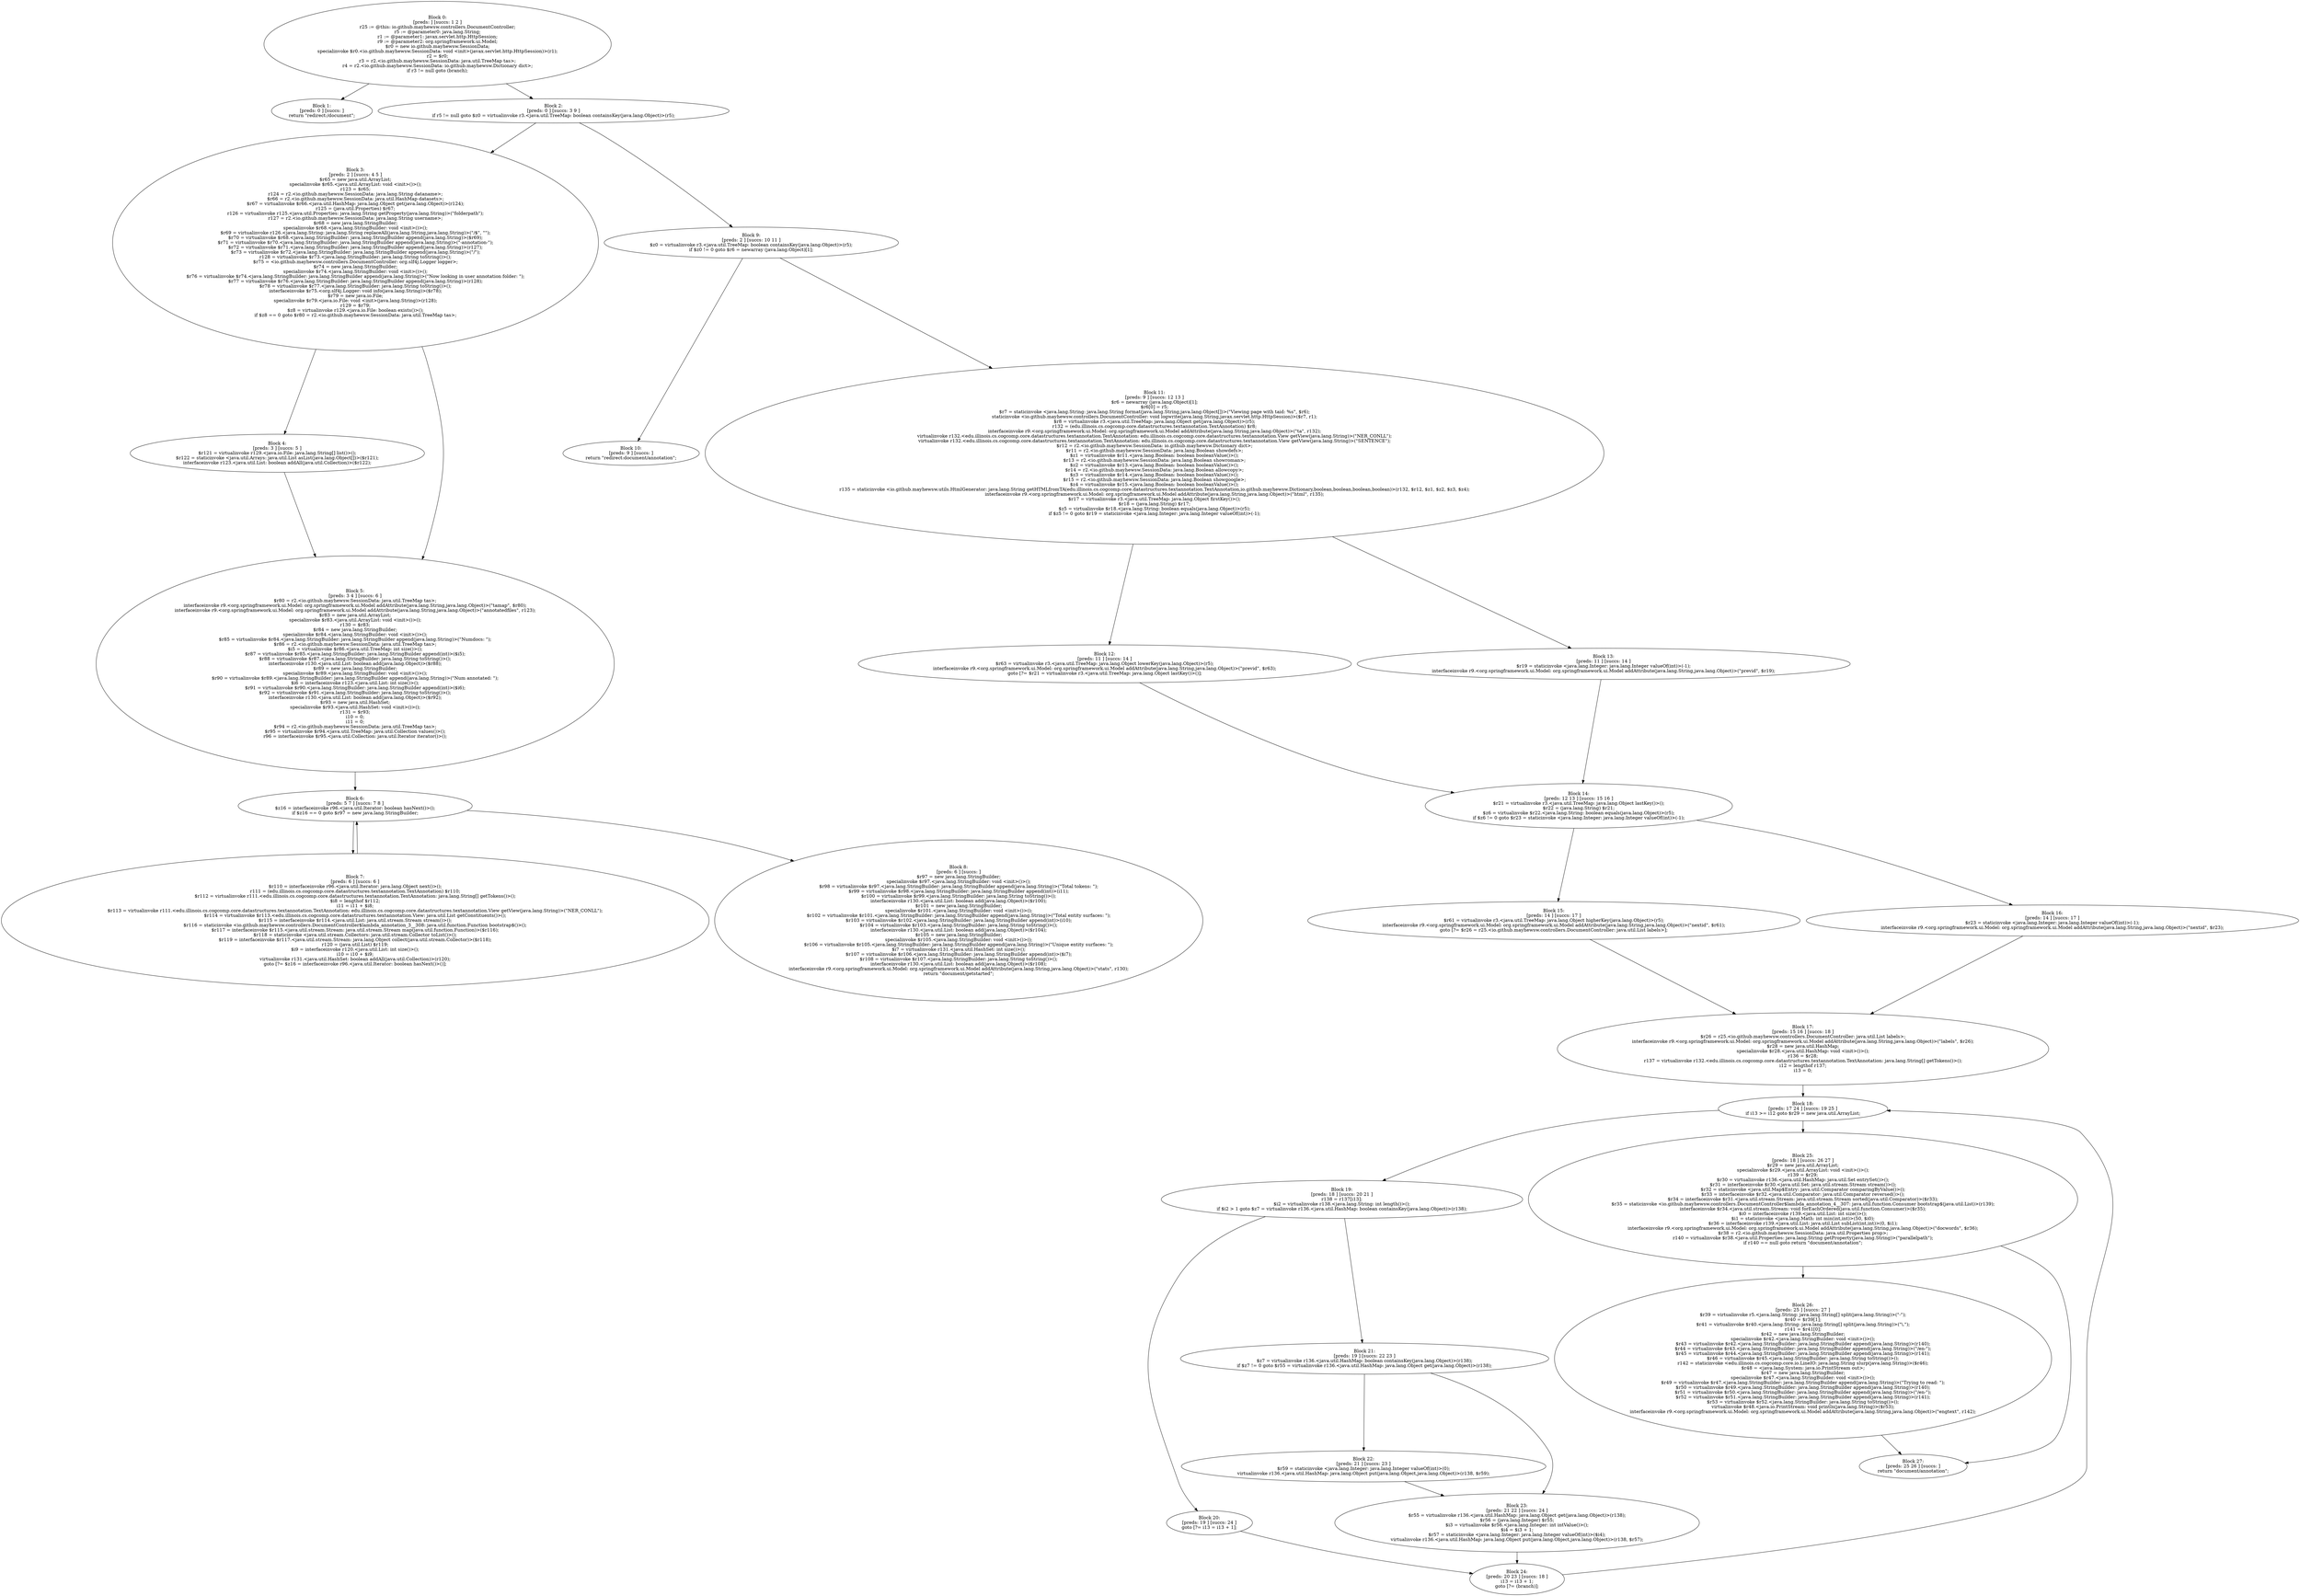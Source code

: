 digraph "unitGraph" {
    "Block 0:
[preds: ] [succs: 1 2 ]
r25 := @this: io.github.mayhewsw.controllers.DocumentController;
r5 := @parameter0: java.lang.String;
r1 := @parameter1: javax.servlet.http.HttpSession;
r9 := @parameter2: org.springframework.ui.Model;
$r0 = new io.github.mayhewsw.SessionData;
specialinvoke $r0.<io.github.mayhewsw.SessionData: void <init>(javax.servlet.http.HttpSession)>(r1);
r2 = $r0;
r3 = r2.<io.github.mayhewsw.SessionData: java.util.TreeMap tas>;
r4 = r2.<io.github.mayhewsw.SessionData: io.github.mayhewsw.Dictionary dict>;
if r3 != null goto (branch);
"
    "Block 1:
[preds: 0 ] [succs: ]
return \"redirect:/document\";
"
    "Block 2:
[preds: 0 ] [succs: 3 9 ]
if r5 != null goto $z0 = virtualinvoke r3.<java.util.TreeMap: boolean containsKey(java.lang.Object)>(r5);
"
    "Block 3:
[preds: 2 ] [succs: 4 5 ]
$r65 = new java.util.ArrayList;
specialinvoke $r65.<java.util.ArrayList: void <init>()>();
r123 = $r65;
r124 = r2.<io.github.mayhewsw.SessionData: java.lang.String dataname>;
$r66 = r2.<io.github.mayhewsw.SessionData: java.util.HashMap datasets>;
$r67 = virtualinvoke $r66.<java.util.HashMap: java.lang.Object get(java.lang.Object)>(r124);
r125 = (java.util.Properties) $r67;
r126 = virtualinvoke r125.<java.util.Properties: java.lang.String getProperty(java.lang.String)>(\"folderpath\");
r127 = r2.<io.github.mayhewsw.SessionData: java.lang.String username>;
$r68 = new java.lang.StringBuilder;
specialinvoke $r68.<java.lang.StringBuilder: void <init>()>();
$r69 = virtualinvoke r126.<java.lang.String: java.lang.String replaceAll(java.lang.String,java.lang.String)>(\"/$\", \"\");
$r70 = virtualinvoke $r68.<java.lang.StringBuilder: java.lang.StringBuilder append(java.lang.String)>($r69);
$r71 = virtualinvoke $r70.<java.lang.StringBuilder: java.lang.StringBuilder append(java.lang.String)>(\"-annotation-\");
$r72 = virtualinvoke $r71.<java.lang.StringBuilder: java.lang.StringBuilder append(java.lang.String)>(r127);
$r73 = virtualinvoke $r72.<java.lang.StringBuilder: java.lang.StringBuilder append(java.lang.String)>(\"/\");
r128 = virtualinvoke $r73.<java.lang.StringBuilder: java.lang.String toString()>();
$r75 = <io.github.mayhewsw.controllers.DocumentController: org.slf4j.Logger logger>;
$r74 = new java.lang.StringBuilder;
specialinvoke $r74.<java.lang.StringBuilder: void <init>()>();
$r76 = virtualinvoke $r74.<java.lang.StringBuilder: java.lang.StringBuilder append(java.lang.String)>(\"Now looking in user annotation folder: \");
$r77 = virtualinvoke $r76.<java.lang.StringBuilder: java.lang.StringBuilder append(java.lang.String)>(r128);
$r78 = virtualinvoke $r77.<java.lang.StringBuilder: java.lang.String toString()>();
interfaceinvoke $r75.<org.slf4j.Logger: void info(java.lang.String)>($r78);
$r79 = new java.io.File;
specialinvoke $r79.<java.io.File: void <init>(java.lang.String)>(r128);
r129 = $r79;
$z8 = virtualinvoke r129.<java.io.File: boolean exists()>();
if $z8 == 0 goto $r80 = r2.<io.github.mayhewsw.SessionData: java.util.TreeMap tas>;
"
    "Block 4:
[preds: 3 ] [succs: 5 ]
$r121 = virtualinvoke r129.<java.io.File: java.lang.String[] list()>();
$r122 = staticinvoke <java.util.Arrays: java.util.List asList(java.lang.Object[])>($r121);
interfaceinvoke r123.<java.util.List: boolean addAll(java.util.Collection)>($r122);
"
    "Block 5:
[preds: 3 4 ] [succs: 6 ]
$r80 = r2.<io.github.mayhewsw.SessionData: java.util.TreeMap tas>;
interfaceinvoke r9.<org.springframework.ui.Model: org.springframework.ui.Model addAttribute(java.lang.String,java.lang.Object)>(\"tamap\", $r80);
interfaceinvoke r9.<org.springframework.ui.Model: org.springframework.ui.Model addAttribute(java.lang.String,java.lang.Object)>(\"annotatedfiles\", r123);
$r83 = new java.util.ArrayList;
specialinvoke $r83.<java.util.ArrayList: void <init>()>();
r130 = $r83;
$r84 = new java.lang.StringBuilder;
specialinvoke $r84.<java.lang.StringBuilder: void <init>()>();
$r85 = virtualinvoke $r84.<java.lang.StringBuilder: java.lang.StringBuilder append(java.lang.String)>(\"Numdocs: \");
$r86 = r2.<io.github.mayhewsw.SessionData: java.util.TreeMap tas>;
$i5 = virtualinvoke $r86.<java.util.TreeMap: int size()>();
$r87 = virtualinvoke $r85.<java.lang.StringBuilder: java.lang.StringBuilder append(int)>($i5);
$r88 = virtualinvoke $r87.<java.lang.StringBuilder: java.lang.String toString()>();
interfaceinvoke r130.<java.util.List: boolean add(java.lang.Object)>($r88);
$r89 = new java.lang.StringBuilder;
specialinvoke $r89.<java.lang.StringBuilder: void <init>()>();
$r90 = virtualinvoke $r89.<java.lang.StringBuilder: java.lang.StringBuilder append(java.lang.String)>(\"Num annotated: \");
$i6 = interfaceinvoke r123.<java.util.List: int size()>();
$r91 = virtualinvoke $r90.<java.lang.StringBuilder: java.lang.StringBuilder append(int)>($i6);
$r92 = virtualinvoke $r91.<java.lang.StringBuilder: java.lang.String toString()>();
interfaceinvoke r130.<java.util.List: boolean add(java.lang.Object)>($r92);
$r93 = new java.util.HashSet;
specialinvoke $r93.<java.util.HashSet: void <init>()>();
r131 = $r93;
i10 = 0;
i11 = 0;
$r94 = r2.<io.github.mayhewsw.SessionData: java.util.TreeMap tas>;
$r95 = virtualinvoke $r94.<java.util.TreeMap: java.util.Collection values()>();
r96 = interfaceinvoke $r95.<java.util.Collection: java.util.Iterator iterator()>();
"
    "Block 6:
[preds: 5 7 ] [succs: 7 8 ]
$z16 = interfaceinvoke r96.<java.util.Iterator: boolean hasNext()>();
if $z16 == 0 goto $r97 = new java.lang.StringBuilder;
"
    "Block 7:
[preds: 6 ] [succs: 6 ]
$r110 = interfaceinvoke r96.<java.util.Iterator: java.lang.Object next()>();
r111 = (edu.illinois.cs.cogcomp.core.datastructures.textannotation.TextAnnotation) $r110;
$r112 = virtualinvoke r111.<edu.illinois.cs.cogcomp.core.datastructures.textannotation.TextAnnotation: java.lang.String[] getTokens()>();
$i8 = lengthof $r112;
i11 = i11 + $i8;
$r113 = virtualinvoke r111.<edu.illinois.cs.cogcomp.core.datastructures.textannotation.TextAnnotation: edu.illinois.cs.cogcomp.core.datastructures.textannotation.View getView(java.lang.String)>(\"NER_CONLL\");
$r114 = virtualinvoke $r113.<edu.illinois.cs.cogcomp.core.datastructures.textannotation.View: java.util.List getConstituents()>();
$r115 = interfaceinvoke $r114.<java.util.List: java.util.stream.Stream stream()>();
$r116 = staticinvoke <io.github.mayhewsw.controllers.DocumentController$lambda_annotation_3__308: java.util.function.Function bootstrap$()>();
$r117 = interfaceinvoke $r115.<java.util.stream.Stream: java.util.stream.Stream map(java.util.function.Function)>($r116);
$r118 = staticinvoke <java.util.stream.Collectors: java.util.stream.Collector toList()>();
$r119 = interfaceinvoke $r117.<java.util.stream.Stream: java.lang.Object collect(java.util.stream.Collector)>($r118);
r120 = (java.util.List) $r119;
$i9 = interfaceinvoke r120.<java.util.List: int size()>();
i10 = i10 + $i9;
virtualinvoke r131.<java.util.HashSet: boolean addAll(java.util.Collection)>(r120);
goto [?= $z16 = interfaceinvoke r96.<java.util.Iterator: boolean hasNext()>()];
"
    "Block 8:
[preds: 6 ] [succs: ]
$r97 = new java.lang.StringBuilder;
specialinvoke $r97.<java.lang.StringBuilder: void <init>()>();
$r98 = virtualinvoke $r97.<java.lang.StringBuilder: java.lang.StringBuilder append(java.lang.String)>(\"Total tokens: \");
$r99 = virtualinvoke $r98.<java.lang.StringBuilder: java.lang.StringBuilder append(int)>(i11);
$r100 = virtualinvoke $r99.<java.lang.StringBuilder: java.lang.String toString()>();
interfaceinvoke r130.<java.util.List: boolean add(java.lang.Object)>($r100);
$r101 = new java.lang.StringBuilder;
specialinvoke $r101.<java.lang.StringBuilder: void <init>()>();
$r102 = virtualinvoke $r101.<java.lang.StringBuilder: java.lang.StringBuilder append(java.lang.String)>(\"Total entity surfaces: \");
$r103 = virtualinvoke $r102.<java.lang.StringBuilder: java.lang.StringBuilder append(int)>(i10);
$r104 = virtualinvoke $r103.<java.lang.StringBuilder: java.lang.String toString()>();
interfaceinvoke r130.<java.util.List: boolean add(java.lang.Object)>($r104);
$r105 = new java.lang.StringBuilder;
specialinvoke $r105.<java.lang.StringBuilder: void <init>()>();
$r106 = virtualinvoke $r105.<java.lang.StringBuilder: java.lang.StringBuilder append(java.lang.String)>(\"Unique entity surfaces: \");
$i7 = virtualinvoke r131.<java.util.HashSet: int size()>();
$r107 = virtualinvoke $r106.<java.lang.StringBuilder: java.lang.StringBuilder append(int)>($i7);
$r108 = virtualinvoke $r107.<java.lang.StringBuilder: java.lang.String toString()>();
interfaceinvoke r130.<java.util.List: boolean add(java.lang.Object)>($r108);
interfaceinvoke r9.<org.springframework.ui.Model: org.springframework.ui.Model addAttribute(java.lang.String,java.lang.Object)>(\"stats\", r130);
return \"document/getstarted\";
"
    "Block 9:
[preds: 2 ] [succs: 10 11 ]
$z0 = virtualinvoke r3.<java.util.TreeMap: boolean containsKey(java.lang.Object)>(r5);
if $z0 != 0 goto $r6 = newarray (java.lang.Object)[1];
"
    "Block 10:
[preds: 9 ] [succs: ]
return \"redirect:document/annotation\";
"
    "Block 11:
[preds: 9 ] [succs: 12 13 ]
$r6 = newarray (java.lang.Object)[1];
$r6[0] = r5;
$r7 = staticinvoke <java.lang.String: java.lang.String format(java.lang.String,java.lang.Object[])>(\"Viewing page with taid: %s\", $r6);
staticinvoke <io.github.mayhewsw.controllers.DocumentController: void logwrite(java.lang.String,javax.servlet.http.HttpSession)>($r7, r1);
$r8 = virtualinvoke r3.<java.util.TreeMap: java.lang.Object get(java.lang.Object)>(r5);
r132 = (edu.illinois.cs.cogcomp.core.datastructures.textannotation.TextAnnotation) $r8;
interfaceinvoke r9.<org.springframework.ui.Model: org.springframework.ui.Model addAttribute(java.lang.String,java.lang.Object)>(\"ta\", r132);
virtualinvoke r132.<edu.illinois.cs.cogcomp.core.datastructures.textannotation.TextAnnotation: edu.illinois.cs.cogcomp.core.datastructures.textannotation.View getView(java.lang.String)>(\"NER_CONLL\");
virtualinvoke r132.<edu.illinois.cs.cogcomp.core.datastructures.textannotation.TextAnnotation: edu.illinois.cs.cogcomp.core.datastructures.textannotation.View getView(java.lang.String)>(\"SENTENCE\");
$r12 = r2.<io.github.mayhewsw.SessionData: io.github.mayhewsw.Dictionary dict>;
$r11 = r2.<io.github.mayhewsw.SessionData: java.lang.Boolean showdefs>;
$z1 = virtualinvoke $r11.<java.lang.Boolean: boolean booleanValue()>();
$r13 = r2.<io.github.mayhewsw.SessionData: java.lang.Boolean showroman>;
$z2 = virtualinvoke $r13.<java.lang.Boolean: boolean booleanValue()>();
$r14 = r2.<io.github.mayhewsw.SessionData: java.lang.Boolean allowcopy>;
$z3 = virtualinvoke $r14.<java.lang.Boolean: boolean booleanValue()>();
$r15 = r2.<io.github.mayhewsw.SessionData: java.lang.Boolean showgoogle>;
$z4 = virtualinvoke $r15.<java.lang.Boolean: boolean booleanValue()>();
r135 = staticinvoke <io.github.mayhewsw.utils.HtmlGenerator: java.lang.String getHTMLfromTA(edu.illinois.cs.cogcomp.core.datastructures.textannotation.TextAnnotation,io.github.mayhewsw.Dictionary,boolean,boolean,boolean,boolean)>(r132, $r12, $z1, $z2, $z3, $z4);
interfaceinvoke r9.<org.springframework.ui.Model: org.springframework.ui.Model addAttribute(java.lang.String,java.lang.Object)>(\"html\", r135);
$r17 = virtualinvoke r3.<java.util.TreeMap: java.lang.Object firstKey()>();
$r18 = (java.lang.String) $r17;
$z5 = virtualinvoke $r18.<java.lang.String: boolean equals(java.lang.Object)>(r5);
if $z5 != 0 goto $r19 = staticinvoke <java.lang.Integer: java.lang.Integer valueOf(int)>(-1);
"
    "Block 12:
[preds: 11 ] [succs: 14 ]
$r63 = virtualinvoke r3.<java.util.TreeMap: java.lang.Object lowerKey(java.lang.Object)>(r5);
interfaceinvoke r9.<org.springframework.ui.Model: org.springframework.ui.Model addAttribute(java.lang.String,java.lang.Object)>(\"previd\", $r63);
goto [?= $r21 = virtualinvoke r3.<java.util.TreeMap: java.lang.Object lastKey()>()];
"
    "Block 13:
[preds: 11 ] [succs: 14 ]
$r19 = staticinvoke <java.lang.Integer: java.lang.Integer valueOf(int)>(-1);
interfaceinvoke r9.<org.springframework.ui.Model: org.springframework.ui.Model addAttribute(java.lang.String,java.lang.Object)>(\"previd\", $r19);
"
    "Block 14:
[preds: 12 13 ] [succs: 15 16 ]
$r21 = virtualinvoke r3.<java.util.TreeMap: java.lang.Object lastKey()>();
$r22 = (java.lang.String) $r21;
$z6 = virtualinvoke $r22.<java.lang.String: boolean equals(java.lang.Object)>(r5);
if $z6 != 0 goto $r23 = staticinvoke <java.lang.Integer: java.lang.Integer valueOf(int)>(-1);
"
    "Block 15:
[preds: 14 ] [succs: 17 ]
$r61 = virtualinvoke r3.<java.util.TreeMap: java.lang.Object higherKey(java.lang.Object)>(r5);
interfaceinvoke r9.<org.springframework.ui.Model: org.springframework.ui.Model addAttribute(java.lang.String,java.lang.Object)>(\"nextid\", $r61);
goto [?= $r26 = r25.<io.github.mayhewsw.controllers.DocumentController: java.util.List labels>];
"
    "Block 16:
[preds: 14 ] [succs: 17 ]
$r23 = staticinvoke <java.lang.Integer: java.lang.Integer valueOf(int)>(-1);
interfaceinvoke r9.<org.springframework.ui.Model: org.springframework.ui.Model addAttribute(java.lang.String,java.lang.Object)>(\"nextid\", $r23);
"
    "Block 17:
[preds: 15 16 ] [succs: 18 ]
$r26 = r25.<io.github.mayhewsw.controllers.DocumentController: java.util.List labels>;
interfaceinvoke r9.<org.springframework.ui.Model: org.springframework.ui.Model addAttribute(java.lang.String,java.lang.Object)>(\"labels\", $r26);
$r28 = new java.util.HashMap;
specialinvoke $r28.<java.util.HashMap: void <init>()>();
r136 = $r28;
r137 = virtualinvoke r132.<edu.illinois.cs.cogcomp.core.datastructures.textannotation.TextAnnotation: java.lang.String[] getTokens()>();
i12 = lengthof r137;
i13 = 0;
"
    "Block 18:
[preds: 17 24 ] [succs: 19 25 ]
if i13 >= i12 goto $r29 = new java.util.ArrayList;
"
    "Block 19:
[preds: 18 ] [succs: 20 21 ]
r138 = r137[i13];
$i2 = virtualinvoke r138.<java.lang.String: int length()>();
if $i2 > 1 goto $z7 = virtualinvoke r136.<java.util.HashMap: boolean containsKey(java.lang.Object)>(r138);
"
    "Block 20:
[preds: 19 ] [succs: 24 ]
goto [?= i13 = i13 + 1];
"
    "Block 21:
[preds: 19 ] [succs: 22 23 ]
$z7 = virtualinvoke r136.<java.util.HashMap: boolean containsKey(java.lang.Object)>(r138);
if $z7 != 0 goto $r55 = virtualinvoke r136.<java.util.HashMap: java.lang.Object get(java.lang.Object)>(r138);
"
    "Block 22:
[preds: 21 ] [succs: 23 ]
$r59 = staticinvoke <java.lang.Integer: java.lang.Integer valueOf(int)>(0);
virtualinvoke r136.<java.util.HashMap: java.lang.Object put(java.lang.Object,java.lang.Object)>(r138, $r59);
"
    "Block 23:
[preds: 21 22 ] [succs: 24 ]
$r55 = virtualinvoke r136.<java.util.HashMap: java.lang.Object get(java.lang.Object)>(r138);
$r56 = (java.lang.Integer) $r55;
$i3 = virtualinvoke $r56.<java.lang.Integer: int intValue()>();
$i4 = $i3 + 1;
$r57 = staticinvoke <java.lang.Integer: java.lang.Integer valueOf(int)>($i4);
virtualinvoke r136.<java.util.HashMap: java.lang.Object put(java.lang.Object,java.lang.Object)>(r138, $r57);
"
    "Block 24:
[preds: 20 23 ] [succs: 18 ]
i13 = i13 + 1;
goto [?= (branch)];
"
    "Block 25:
[preds: 18 ] [succs: 26 27 ]
$r29 = new java.util.ArrayList;
specialinvoke $r29.<java.util.ArrayList: void <init>()>();
r139 = $r29;
$r30 = virtualinvoke r136.<java.util.HashMap: java.util.Set entrySet()>();
$r31 = interfaceinvoke $r30.<java.util.Set: java.util.stream.Stream stream()>();
$r32 = staticinvoke <java.util.Map$Entry: java.util.Comparator comparingByValue()>();
$r33 = interfaceinvoke $r32.<java.util.Comparator: java.util.Comparator reversed()>();
$r34 = interfaceinvoke $r31.<java.util.stream.Stream: java.util.stream.Stream sorted(java.util.Comparator)>($r33);
$r35 = staticinvoke <io.github.mayhewsw.controllers.DocumentController$lambda_annotation_4__307: java.util.function.Consumer bootstrap$(java.util.List)>(r139);
interfaceinvoke $r34.<java.util.stream.Stream: void forEachOrdered(java.util.function.Consumer)>($r35);
$i0 = interfaceinvoke r139.<java.util.List: int size()>();
$i1 = staticinvoke <java.lang.Math: int min(int,int)>(50, $i0);
$r36 = interfaceinvoke r139.<java.util.List: java.util.List subList(int,int)>(0, $i1);
interfaceinvoke r9.<org.springframework.ui.Model: org.springframework.ui.Model addAttribute(java.lang.String,java.lang.Object)>(\"docwords\", $r36);
$r38 = r2.<io.github.mayhewsw.SessionData: java.util.Properties prop>;
r140 = virtualinvoke $r38.<java.util.Properties: java.lang.String getProperty(java.lang.String)>(\"parallelpath\");
if r140 == null goto return \"document/annotation\";
"
    "Block 26:
[preds: 25 ] [succs: 27 ]
$r39 = virtualinvoke r5.<java.lang.String: java.lang.String[] split(java.lang.String)>(\"-\");
$r40 = $r39[1];
$r41 = virtualinvoke $r40.<java.lang.String: java.lang.String[] split(java.lang.String)>(\"\\.\");
r141 = $r41[0];
$r42 = new java.lang.StringBuilder;
specialinvoke $r42.<java.lang.StringBuilder: void <init>()>();
$r43 = virtualinvoke $r42.<java.lang.StringBuilder: java.lang.StringBuilder append(java.lang.String)>(r140);
$r44 = virtualinvoke $r43.<java.lang.StringBuilder: java.lang.StringBuilder append(java.lang.String)>(\"/en-\");
$r45 = virtualinvoke $r44.<java.lang.StringBuilder: java.lang.StringBuilder append(java.lang.String)>(r141);
$r46 = virtualinvoke $r45.<java.lang.StringBuilder: java.lang.String toString()>();
r142 = staticinvoke <edu.illinois.cs.cogcomp.core.io.LineIO: java.lang.String slurp(java.lang.String)>($r46);
$r48 = <java.lang.System: java.io.PrintStream out>;
$r47 = new java.lang.StringBuilder;
specialinvoke $r47.<java.lang.StringBuilder: void <init>()>();
$r49 = virtualinvoke $r47.<java.lang.StringBuilder: java.lang.StringBuilder append(java.lang.String)>(\"Trying to read: \");
$r50 = virtualinvoke $r49.<java.lang.StringBuilder: java.lang.StringBuilder append(java.lang.String)>(r140);
$r51 = virtualinvoke $r50.<java.lang.StringBuilder: java.lang.StringBuilder append(java.lang.String)>(\"/en-\");
$r52 = virtualinvoke $r51.<java.lang.StringBuilder: java.lang.StringBuilder append(java.lang.String)>(r141);
$r53 = virtualinvoke $r52.<java.lang.StringBuilder: java.lang.String toString()>();
virtualinvoke $r48.<java.io.PrintStream: void println(java.lang.String)>($r53);
interfaceinvoke r9.<org.springframework.ui.Model: org.springframework.ui.Model addAttribute(java.lang.String,java.lang.Object)>(\"engtext\", r142);
"
    "Block 27:
[preds: 25 26 ] [succs: ]
return \"document/annotation\";
"
    "Block 0:
[preds: ] [succs: 1 2 ]
r25 := @this: io.github.mayhewsw.controllers.DocumentController;
r5 := @parameter0: java.lang.String;
r1 := @parameter1: javax.servlet.http.HttpSession;
r9 := @parameter2: org.springframework.ui.Model;
$r0 = new io.github.mayhewsw.SessionData;
specialinvoke $r0.<io.github.mayhewsw.SessionData: void <init>(javax.servlet.http.HttpSession)>(r1);
r2 = $r0;
r3 = r2.<io.github.mayhewsw.SessionData: java.util.TreeMap tas>;
r4 = r2.<io.github.mayhewsw.SessionData: io.github.mayhewsw.Dictionary dict>;
if r3 != null goto (branch);
"->"Block 1:
[preds: 0 ] [succs: ]
return \"redirect:/document\";
";
    "Block 0:
[preds: ] [succs: 1 2 ]
r25 := @this: io.github.mayhewsw.controllers.DocumentController;
r5 := @parameter0: java.lang.String;
r1 := @parameter1: javax.servlet.http.HttpSession;
r9 := @parameter2: org.springframework.ui.Model;
$r0 = new io.github.mayhewsw.SessionData;
specialinvoke $r0.<io.github.mayhewsw.SessionData: void <init>(javax.servlet.http.HttpSession)>(r1);
r2 = $r0;
r3 = r2.<io.github.mayhewsw.SessionData: java.util.TreeMap tas>;
r4 = r2.<io.github.mayhewsw.SessionData: io.github.mayhewsw.Dictionary dict>;
if r3 != null goto (branch);
"->"Block 2:
[preds: 0 ] [succs: 3 9 ]
if r5 != null goto $z0 = virtualinvoke r3.<java.util.TreeMap: boolean containsKey(java.lang.Object)>(r5);
";
    "Block 2:
[preds: 0 ] [succs: 3 9 ]
if r5 != null goto $z0 = virtualinvoke r3.<java.util.TreeMap: boolean containsKey(java.lang.Object)>(r5);
"->"Block 3:
[preds: 2 ] [succs: 4 5 ]
$r65 = new java.util.ArrayList;
specialinvoke $r65.<java.util.ArrayList: void <init>()>();
r123 = $r65;
r124 = r2.<io.github.mayhewsw.SessionData: java.lang.String dataname>;
$r66 = r2.<io.github.mayhewsw.SessionData: java.util.HashMap datasets>;
$r67 = virtualinvoke $r66.<java.util.HashMap: java.lang.Object get(java.lang.Object)>(r124);
r125 = (java.util.Properties) $r67;
r126 = virtualinvoke r125.<java.util.Properties: java.lang.String getProperty(java.lang.String)>(\"folderpath\");
r127 = r2.<io.github.mayhewsw.SessionData: java.lang.String username>;
$r68 = new java.lang.StringBuilder;
specialinvoke $r68.<java.lang.StringBuilder: void <init>()>();
$r69 = virtualinvoke r126.<java.lang.String: java.lang.String replaceAll(java.lang.String,java.lang.String)>(\"/$\", \"\");
$r70 = virtualinvoke $r68.<java.lang.StringBuilder: java.lang.StringBuilder append(java.lang.String)>($r69);
$r71 = virtualinvoke $r70.<java.lang.StringBuilder: java.lang.StringBuilder append(java.lang.String)>(\"-annotation-\");
$r72 = virtualinvoke $r71.<java.lang.StringBuilder: java.lang.StringBuilder append(java.lang.String)>(r127);
$r73 = virtualinvoke $r72.<java.lang.StringBuilder: java.lang.StringBuilder append(java.lang.String)>(\"/\");
r128 = virtualinvoke $r73.<java.lang.StringBuilder: java.lang.String toString()>();
$r75 = <io.github.mayhewsw.controllers.DocumentController: org.slf4j.Logger logger>;
$r74 = new java.lang.StringBuilder;
specialinvoke $r74.<java.lang.StringBuilder: void <init>()>();
$r76 = virtualinvoke $r74.<java.lang.StringBuilder: java.lang.StringBuilder append(java.lang.String)>(\"Now looking in user annotation folder: \");
$r77 = virtualinvoke $r76.<java.lang.StringBuilder: java.lang.StringBuilder append(java.lang.String)>(r128);
$r78 = virtualinvoke $r77.<java.lang.StringBuilder: java.lang.String toString()>();
interfaceinvoke $r75.<org.slf4j.Logger: void info(java.lang.String)>($r78);
$r79 = new java.io.File;
specialinvoke $r79.<java.io.File: void <init>(java.lang.String)>(r128);
r129 = $r79;
$z8 = virtualinvoke r129.<java.io.File: boolean exists()>();
if $z8 == 0 goto $r80 = r2.<io.github.mayhewsw.SessionData: java.util.TreeMap tas>;
";
    "Block 2:
[preds: 0 ] [succs: 3 9 ]
if r5 != null goto $z0 = virtualinvoke r3.<java.util.TreeMap: boolean containsKey(java.lang.Object)>(r5);
"->"Block 9:
[preds: 2 ] [succs: 10 11 ]
$z0 = virtualinvoke r3.<java.util.TreeMap: boolean containsKey(java.lang.Object)>(r5);
if $z0 != 0 goto $r6 = newarray (java.lang.Object)[1];
";
    "Block 3:
[preds: 2 ] [succs: 4 5 ]
$r65 = new java.util.ArrayList;
specialinvoke $r65.<java.util.ArrayList: void <init>()>();
r123 = $r65;
r124 = r2.<io.github.mayhewsw.SessionData: java.lang.String dataname>;
$r66 = r2.<io.github.mayhewsw.SessionData: java.util.HashMap datasets>;
$r67 = virtualinvoke $r66.<java.util.HashMap: java.lang.Object get(java.lang.Object)>(r124);
r125 = (java.util.Properties) $r67;
r126 = virtualinvoke r125.<java.util.Properties: java.lang.String getProperty(java.lang.String)>(\"folderpath\");
r127 = r2.<io.github.mayhewsw.SessionData: java.lang.String username>;
$r68 = new java.lang.StringBuilder;
specialinvoke $r68.<java.lang.StringBuilder: void <init>()>();
$r69 = virtualinvoke r126.<java.lang.String: java.lang.String replaceAll(java.lang.String,java.lang.String)>(\"/$\", \"\");
$r70 = virtualinvoke $r68.<java.lang.StringBuilder: java.lang.StringBuilder append(java.lang.String)>($r69);
$r71 = virtualinvoke $r70.<java.lang.StringBuilder: java.lang.StringBuilder append(java.lang.String)>(\"-annotation-\");
$r72 = virtualinvoke $r71.<java.lang.StringBuilder: java.lang.StringBuilder append(java.lang.String)>(r127);
$r73 = virtualinvoke $r72.<java.lang.StringBuilder: java.lang.StringBuilder append(java.lang.String)>(\"/\");
r128 = virtualinvoke $r73.<java.lang.StringBuilder: java.lang.String toString()>();
$r75 = <io.github.mayhewsw.controllers.DocumentController: org.slf4j.Logger logger>;
$r74 = new java.lang.StringBuilder;
specialinvoke $r74.<java.lang.StringBuilder: void <init>()>();
$r76 = virtualinvoke $r74.<java.lang.StringBuilder: java.lang.StringBuilder append(java.lang.String)>(\"Now looking in user annotation folder: \");
$r77 = virtualinvoke $r76.<java.lang.StringBuilder: java.lang.StringBuilder append(java.lang.String)>(r128);
$r78 = virtualinvoke $r77.<java.lang.StringBuilder: java.lang.String toString()>();
interfaceinvoke $r75.<org.slf4j.Logger: void info(java.lang.String)>($r78);
$r79 = new java.io.File;
specialinvoke $r79.<java.io.File: void <init>(java.lang.String)>(r128);
r129 = $r79;
$z8 = virtualinvoke r129.<java.io.File: boolean exists()>();
if $z8 == 0 goto $r80 = r2.<io.github.mayhewsw.SessionData: java.util.TreeMap tas>;
"->"Block 4:
[preds: 3 ] [succs: 5 ]
$r121 = virtualinvoke r129.<java.io.File: java.lang.String[] list()>();
$r122 = staticinvoke <java.util.Arrays: java.util.List asList(java.lang.Object[])>($r121);
interfaceinvoke r123.<java.util.List: boolean addAll(java.util.Collection)>($r122);
";
    "Block 3:
[preds: 2 ] [succs: 4 5 ]
$r65 = new java.util.ArrayList;
specialinvoke $r65.<java.util.ArrayList: void <init>()>();
r123 = $r65;
r124 = r2.<io.github.mayhewsw.SessionData: java.lang.String dataname>;
$r66 = r2.<io.github.mayhewsw.SessionData: java.util.HashMap datasets>;
$r67 = virtualinvoke $r66.<java.util.HashMap: java.lang.Object get(java.lang.Object)>(r124);
r125 = (java.util.Properties) $r67;
r126 = virtualinvoke r125.<java.util.Properties: java.lang.String getProperty(java.lang.String)>(\"folderpath\");
r127 = r2.<io.github.mayhewsw.SessionData: java.lang.String username>;
$r68 = new java.lang.StringBuilder;
specialinvoke $r68.<java.lang.StringBuilder: void <init>()>();
$r69 = virtualinvoke r126.<java.lang.String: java.lang.String replaceAll(java.lang.String,java.lang.String)>(\"/$\", \"\");
$r70 = virtualinvoke $r68.<java.lang.StringBuilder: java.lang.StringBuilder append(java.lang.String)>($r69);
$r71 = virtualinvoke $r70.<java.lang.StringBuilder: java.lang.StringBuilder append(java.lang.String)>(\"-annotation-\");
$r72 = virtualinvoke $r71.<java.lang.StringBuilder: java.lang.StringBuilder append(java.lang.String)>(r127);
$r73 = virtualinvoke $r72.<java.lang.StringBuilder: java.lang.StringBuilder append(java.lang.String)>(\"/\");
r128 = virtualinvoke $r73.<java.lang.StringBuilder: java.lang.String toString()>();
$r75 = <io.github.mayhewsw.controllers.DocumentController: org.slf4j.Logger logger>;
$r74 = new java.lang.StringBuilder;
specialinvoke $r74.<java.lang.StringBuilder: void <init>()>();
$r76 = virtualinvoke $r74.<java.lang.StringBuilder: java.lang.StringBuilder append(java.lang.String)>(\"Now looking in user annotation folder: \");
$r77 = virtualinvoke $r76.<java.lang.StringBuilder: java.lang.StringBuilder append(java.lang.String)>(r128);
$r78 = virtualinvoke $r77.<java.lang.StringBuilder: java.lang.String toString()>();
interfaceinvoke $r75.<org.slf4j.Logger: void info(java.lang.String)>($r78);
$r79 = new java.io.File;
specialinvoke $r79.<java.io.File: void <init>(java.lang.String)>(r128);
r129 = $r79;
$z8 = virtualinvoke r129.<java.io.File: boolean exists()>();
if $z8 == 0 goto $r80 = r2.<io.github.mayhewsw.SessionData: java.util.TreeMap tas>;
"->"Block 5:
[preds: 3 4 ] [succs: 6 ]
$r80 = r2.<io.github.mayhewsw.SessionData: java.util.TreeMap tas>;
interfaceinvoke r9.<org.springframework.ui.Model: org.springframework.ui.Model addAttribute(java.lang.String,java.lang.Object)>(\"tamap\", $r80);
interfaceinvoke r9.<org.springframework.ui.Model: org.springframework.ui.Model addAttribute(java.lang.String,java.lang.Object)>(\"annotatedfiles\", r123);
$r83 = new java.util.ArrayList;
specialinvoke $r83.<java.util.ArrayList: void <init>()>();
r130 = $r83;
$r84 = new java.lang.StringBuilder;
specialinvoke $r84.<java.lang.StringBuilder: void <init>()>();
$r85 = virtualinvoke $r84.<java.lang.StringBuilder: java.lang.StringBuilder append(java.lang.String)>(\"Numdocs: \");
$r86 = r2.<io.github.mayhewsw.SessionData: java.util.TreeMap tas>;
$i5 = virtualinvoke $r86.<java.util.TreeMap: int size()>();
$r87 = virtualinvoke $r85.<java.lang.StringBuilder: java.lang.StringBuilder append(int)>($i5);
$r88 = virtualinvoke $r87.<java.lang.StringBuilder: java.lang.String toString()>();
interfaceinvoke r130.<java.util.List: boolean add(java.lang.Object)>($r88);
$r89 = new java.lang.StringBuilder;
specialinvoke $r89.<java.lang.StringBuilder: void <init>()>();
$r90 = virtualinvoke $r89.<java.lang.StringBuilder: java.lang.StringBuilder append(java.lang.String)>(\"Num annotated: \");
$i6 = interfaceinvoke r123.<java.util.List: int size()>();
$r91 = virtualinvoke $r90.<java.lang.StringBuilder: java.lang.StringBuilder append(int)>($i6);
$r92 = virtualinvoke $r91.<java.lang.StringBuilder: java.lang.String toString()>();
interfaceinvoke r130.<java.util.List: boolean add(java.lang.Object)>($r92);
$r93 = new java.util.HashSet;
specialinvoke $r93.<java.util.HashSet: void <init>()>();
r131 = $r93;
i10 = 0;
i11 = 0;
$r94 = r2.<io.github.mayhewsw.SessionData: java.util.TreeMap tas>;
$r95 = virtualinvoke $r94.<java.util.TreeMap: java.util.Collection values()>();
r96 = interfaceinvoke $r95.<java.util.Collection: java.util.Iterator iterator()>();
";
    "Block 4:
[preds: 3 ] [succs: 5 ]
$r121 = virtualinvoke r129.<java.io.File: java.lang.String[] list()>();
$r122 = staticinvoke <java.util.Arrays: java.util.List asList(java.lang.Object[])>($r121);
interfaceinvoke r123.<java.util.List: boolean addAll(java.util.Collection)>($r122);
"->"Block 5:
[preds: 3 4 ] [succs: 6 ]
$r80 = r2.<io.github.mayhewsw.SessionData: java.util.TreeMap tas>;
interfaceinvoke r9.<org.springframework.ui.Model: org.springframework.ui.Model addAttribute(java.lang.String,java.lang.Object)>(\"tamap\", $r80);
interfaceinvoke r9.<org.springframework.ui.Model: org.springframework.ui.Model addAttribute(java.lang.String,java.lang.Object)>(\"annotatedfiles\", r123);
$r83 = new java.util.ArrayList;
specialinvoke $r83.<java.util.ArrayList: void <init>()>();
r130 = $r83;
$r84 = new java.lang.StringBuilder;
specialinvoke $r84.<java.lang.StringBuilder: void <init>()>();
$r85 = virtualinvoke $r84.<java.lang.StringBuilder: java.lang.StringBuilder append(java.lang.String)>(\"Numdocs: \");
$r86 = r2.<io.github.mayhewsw.SessionData: java.util.TreeMap tas>;
$i5 = virtualinvoke $r86.<java.util.TreeMap: int size()>();
$r87 = virtualinvoke $r85.<java.lang.StringBuilder: java.lang.StringBuilder append(int)>($i5);
$r88 = virtualinvoke $r87.<java.lang.StringBuilder: java.lang.String toString()>();
interfaceinvoke r130.<java.util.List: boolean add(java.lang.Object)>($r88);
$r89 = new java.lang.StringBuilder;
specialinvoke $r89.<java.lang.StringBuilder: void <init>()>();
$r90 = virtualinvoke $r89.<java.lang.StringBuilder: java.lang.StringBuilder append(java.lang.String)>(\"Num annotated: \");
$i6 = interfaceinvoke r123.<java.util.List: int size()>();
$r91 = virtualinvoke $r90.<java.lang.StringBuilder: java.lang.StringBuilder append(int)>($i6);
$r92 = virtualinvoke $r91.<java.lang.StringBuilder: java.lang.String toString()>();
interfaceinvoke r130.<java.util.List: boolean add(java.lang.Object)>($r92);
$r93 = new java.util.HashSet;
specialinvoke $r93.<java.util.HashSet: void <init>()>();
r131 = $r93;
i10 = 0;
i11 = 0;
$r94 = r2.<io.github.mayhewsw.SessionData: java.util.TreeMap tas>;
$r95 = virtualinvoke $r94.<java.util.TreeMap: java.util.Collection values()>();
r96 = interfaceinvoke $r95.<java.util.Collection: java.util.Iterator iterator()>();
";
    "Block 5:
[preds: 3 4 ] [succs: 6 ]
$r80 = r2.<io.github.mayhewsw.SessionData: java.util.TreeMap tas>;
interfaceinvoke r9.<org.springframework.ui.Model: org.springframework.ui.Model addAttribute(java.lang.String,java.lang.Object)>(\"tamap\", $r80);
interfaceinvoke r9.<org.springframework.ui.Model: org.springframework.ui.Model addAttribute(java.lang.String,java.lang.Object)>(\"annotatedfiles\", r123);
$r83 = new java.util.ArrayList;
specialinvoke $r83.<java.util.ArrayList: void <init>()>();
r130 = $r83;
$r84 = new java.lang.StringBuilder;
specialinvoke $r84.<java.lang.StringBuilder: void <init>()>();
$r85 = virtualinvoke $r84.<java.lang.StringBuilder: java.lang.StringBuilder append(java.lang.String)>(\"Numdocs: \");
$r86 = r2.<io.github.mayhewsw.SessionData: java.util.TreeMap tas>;
$i5 = virtualinvoke $r86.<java.util.TreeMap: int size()>();
$r87 = virtualinvoke $r85.<java.lang.StringBuilder: java.lang.StringBuilder append(int)>($i5);
$r88 = virtualinvoke $r87.<java.lang.StringBuilder: java.lang.String toString()>();
interfaceinvoke r130.<java.util.List: boolean add(java.lang.Object)>($r88);
$r89 = new java.lang.StringBuilder;
specialinvoke $r89.<java.lang.StringBuilder: void <init>()>();
$r90 = virtualinvoke $r89.<java.lang.StringBuilder: java.lang.StringBuilder append(java.lang.String)>(\"Num annotated: \");
$i6 = interfaceinvoke r123.<java.util.List: int size()>();
$r91 = virtualinvoke $r90.<java.lang.StringBuilder: java.lang.StringBuilder append(int)>($i6);
$r92 = virtualinvoke $r91.<java.lang.StringBuilder: java.lang.String toString()>();
interfaceinvoke r130.<java.util.List: boolean add(java.lang.Object)>($r92);
$r93 = new java.util.HashSet;
specialinvoke $r93.<java.util.HashSet: void <init>()>();
r131 = $r93;
i10 = 0;
i11 = 0;
$r94 = r2.<io.github.mayhewsw.SessionData: java.util.TreeMap tas>;
$r95 = virtualinvoke $r94.<java.util.TreeMap: java.util.Collection values()>();
r96 = interfaceinvoke $r95.<java.util.Collection: java.util.Iterator iterator()>();
"->"Block 6:
[preds: 5 7 ] [succs: 7 8 ]
$z16 = interfaceinvoke r96.<java.util.Iterator: boolean hasNext()>();
if $z16 == 0 goto $r97 = new java.lang.StringBuilder;
";
    "Block 6:
[preds: 5 7 ] [succs: 7 8 ]
$z16 = interfaceinvoke r96.<java.util.Iterator: boolean hasNext()>();
if $z16 == 0 goto $r97 = new java.lang.StringBuilder;
"->"Block 7:
[preds: 6 ] [succs: 6 ]
$r110 = interfaceinvoke r96.<java.util.Iterator: java.lang.Object next()>();
r111 = (edu.illinois.cs.cogcomp.core.datastructures.textannotation.TextAnnotation) $r110;
$r112 = virtualinvoke r111.<edu.illinois.cs.cogcomp.core.datastructures.textannotation.TextAnnotation: java.lang.String[] getTokens()>();
$i8 = lengthof $r112;
i11 = i11 + $i8;
$r113 = virtualinvoke r111.<edu.illinois.cs.cogcomp.core.datastructures.textannotation.TextAnnotation: edu.illinois.cs.cogcomp.core.datastructures.textannotation.View getView(java.lang.String)>(\"NER_CONLL\");
$r114 = virtualinvoke $r113.<edu.illinois.cs.cogcomp.core.datastructures.textannotation.View: java.util.List getConstituents()>();
$r115 = interfaceinvoke $r114.<java.util.List: java.util.stream.Stream stream()>();
$r116 = staticinvoke <io.github.mayhewsw.controllers.DocumentController$lambda_annotation_3__308: java.util.function.Function bootstrap$()>();
$r117 = interfaceinvoke $r115.<java.util.stream.Stream: java.util.stream.Stream map(java.util.function.Function)>($r116);
$r118 = staticinvoke <java.util.stream.Collectors: java.util.stream.Collector toList()>();
$r119 = interfaceinvoke $r117.<java.util.stream.Stream: java.lang.Object collect(java.util.stream.Collector)>($r118);
r120 = (java.util.List) $r119;
$i9 = interfaceinvoke r120.<java.util.List: int size()>();
i10 = i10 + $i9;
virtualinvoke r131.<java.util.HashSet: boolean addAll(java.util.Collection)>(r120);
goto [?= $z16 = interfaceinvoke r96.<java.util.Iterator: boolean hasNext()>()];
";
    "Block 6:
[preds: 5 7 ] [succs: 7 8 ]
$z16 = interfaceinvoke r96.<java.util.Iterator: boolean hasNext()>();
if $z16 == 0 goto $r97 = new java.lang.StringBuilder;
"->"Block 8:
[preds: 6 ] [succs: ]
$r97 = new java.lang.StringBuilder;
specialinvoke $r97.<java.lang.StringBuilder: void <init>()>();
$r98 = virtualinvoke $r97.<java.lang.StringBuilder: java.lang.StringBuilder append(java.lang.String)>(\"Total tokens: \");
$r99 = virtualinvoke $r98.<java.lang.StringBuilder: java.lang.StringBuilder append(int)>(i11);
$r100 = virtualinvoke $r99.<java.lang.StringBuilder: java.lang.String toString()>();
interfaceinvoke r130.<java.util.List: boolean add(java.lang.Object)>($r100);
$r101 = new java.lang.StringBuilder;
specialinvoke $r101.<java.lang.StringBuilder: void <init>()>();
$r102 = virtualinvoke $r101.<java.lang.StringBuilder: java.lang.StringBuilder append(java.lang.String)>(\"Total entity surfaces: \");
$r103 = virtualinvoke $r102.<java.lang.StringBuilder: java.lang.StringBuilder append(int)>(i10);
$r104 = virtualinvoke $r103.<java.lang.StringBuilder: java.lang.String toString()>();
interfaceinvoke r130.<java.util.List: boolean add(java.lang.Object)>($r104);
$r105 = new java.lang.StringBuilder;
specialinvoke $r105.<java.lang.StringBuilder: void <init>()>();
$r106 = virtualinvoke $r105.<java.lang.StringBuilder: java.lang.StringBuilder append(java.lang.String)>(\"Unique entity surfaces: \");
$i7 = virtualinvoke r131.<java.util.HashSet: int size()>();
$r107 = virtualinvoke $r106.<java.lang.StringBuilder: java.lang.StringBuilder append(int)>($i7);
$r108 = virtualinvoke $r107.<java.lang.StringBuilder: java.lang.String toString()>();
interfaceinvoke r130.<java.util.List: boolean add(java.lang.Object)>($r108);
interfaceinvoke r9.<org.springframework.ui.Model: org.springframework.ui.Model addAttribute(java.lang.String,java.lang.Object)>(\"stats\", r130);
return \"document/getstarted\";
";
    "Block 7:
[preds: 6 ] [succs: 6 ]
$r110 = interfaceinvoke r96.<java.util.Iterator: java.lang.Object next()>();
r111 = (edu.illinois.cs.cogcomp.core.datastructures.textannotation.TextAnnotation) $r110;
$r112 = virtualinvoke r111.<edu.illinois.cs.cogcomp.core.datastructures.textannotation.TextAnnotation: java.lang.String[] getTokens()>();
$i8 = lengthof $r112;
i11 = i11 + $i8;
$r113 = virtualinvoke r111.<edu.illinois.cs.cogcomp.core.datastructures.textannotation.TextAnnotation: edu.illinois.cs.cogcomp.core.datastructures.textannotation.View getView(java.lang.String)>(\"NER_CONLL\");
$r114 = virtualinvoke $r113.<edu.illinois.cs.cogcomp.core.datastructures.textannotation.View: java.util.List getConstituents()>();
$r115 = interfaceinvoke $r114.<java.util.List: java.util.stream.Stream stream()>();
$r116 = staticinvoke <io.github.mayhewsw.controllers.DocumentController$lambda_annotation_3__308: java.util.function.Function bootstrap$()>();
$r117 = interfaceinvoke $r115.<java.util.stream.Stream: java.util.stream.Stream map(java.util.function.Function)>($r116);
$r118 = staticinvoke <java.util.stream.Collectors: java.util.stream.Collector toList()>();
$r119 = interfaceinvoke $r117.<java.util.stream.Stream: java.lang.Object collect(java.util.stream.Collector)>($r118);
r120 = (java.util.List) $r119;
$i9 = interfaceinvoke r120.<java.util.List: int size()>();
i10 = i10 + $i9;
virtualinvoke r131.<java.util.HashSet: boolean addAll(java.util.Collection)>(r120);
goto [?= $z16 = interfaceinvoke r96.<java.util.Iterator: boolean hasNext()>()];
"->"Block 6:
[preds: 5 7 ] [succs: 7 8 ]
$z16 = interfaceinvoke r96.<java.util.Iterator: boolean hasNext()>();
if $z16 == 0 goto $r97 = new java.lang.StringBuilder;
";
    "Block 9:
[preds: 2 ] [succs: 10 11 ]
$z0 = virtualinvoke r3.<java.util.TreeMap: boolean containsKey(java.lang.Object)>(r5);
if $z0 != 0 goto $r6 = newarray (java.lang.Object)[1];
"->"Block 10:
[preds: 9 ] [succs: ]
return \"redirect:document/annotation\";
";
    "Block 9:
[preds: 2 ] [succs: 10 11 ]
$z0 = virtualinvoke r3.<java.util.TreeMap: boolean containsKey(java.lang.Object)>(r5);
if $z0 != 0 goto $r6 = newarray (java.lang.Object)[1];
"->"Block 11:
[preds: 9 ] [succs: 12 13 ]
$r6 = newarray (java.lang.Object)[1];
$r6[0] = r5;
$r7 = staticinvoke <java.lang.String: java.lang.String format(java.lang.String,java.lang.Object[])>(\"Viewing page with taid: %s\", $r6);
staticinvoke <io.github.mayhewsw.controllers.DocumentController: void logwrite(java.lang.String,javax.servlet.http.HttpSession)>($r7, r1);
$r8 = virtualinvoke r3.<java.util.TreeMap: java.lang.Object get(java.lang.Object)>(r5);
r132 = (edu.illinois.cs.cogcomp.core.datastructures.textannotation.TextAnnotation) $r8;
interfaceinvoke r9.<org.springframework.ui.Model: org.springframework.ui.Model addAttribute(java.lang.String,java.lang.Object)>(\"ta\", r132);
virtualinvoke r132.<edu.illinois.cs.cogcomp.core.datastructures.textannotation.TextAnnotation: edu.illinois.cs.cogcomp.core.datastructures.textannotation.View getView(java.lang.String)>(\"NER_CONLL\");
virtualinvoke r132.<edu.illinois.cs.cogcomp.core.datastructures.textannotation.TextAnnotation: edu.illinois.cs.cogcomp.core.datastructures.textannotation.View getView(java.lang.String)>(\"SENTENCE\");
$r12 = r2.<io.github.mayhewsw.SessionData: io.github.mayhewsw.Dictionary dict>;
$r11 = r2.<io.github.mayhewsw.SessionData: java.lang.Boolean showdefs>;
$z1 = virtualinvoke $r11.<java.lang.Boolean: boolean booleanValue()>();
$r13 = r2.<io.github.mayhewsw.SessionData: java.lang.Boolean showroman>;
$z2 = virtualinvoke $r13.<java.lang.Boolean: boolean booleanValue()>();
$r14 = r2.<io.github.mayhewsw.SessionData: java.lang.Boolean allowcopy>;
$z3 = virtualinvoke $r14.<java.lang.Boolean: boolean booleanValue()>();
$r15 = r2.<io.github.mayhewsw.SessionData: java.lang.Boolean showgoogle>;
$z4 = virtualinvoke $r15.<java.lang.Boolean: boolean booleanValue()>();
r135 = staticinvoke <io.github.mayhewsw.utils.HtmlGenerator: java.lang.String getHTMLfromTA(edu.illinois.cs.cogcomp.core.datastructures.textannotation.TextAnnotation,io.github.mayhewsw.Dictionary,boolean,boolean,boolean,boolean)>(r132, $r12, $z1, $z2, $z3, $z4);
interfaceinvoke r9.<org.springframework.ui.Model: org.springframework.ui.Model addAttribute(java.lang.String,java.lang.Object)>(\"html\", r135);
$r17 = virtualinvoke r3.<java.util.TreeMap: java.lang.Object firstKey()>();
$r18 = (java.lang.String) $r17;
$z5 = virtualinvoke $r18.<java.lang.String: boolean equals(java.lang.Object)>(r5);
if $z5 != 0 goto $r19 = staticinvoke <java.lang.Integer: java.lang.Integer valueOf(int)>(-1);
";
    "Block 11:
[preds: 9 ] [succs: 12 13 ]
$r6 = newarray (java.lang.Object)[1];
$r6[0] = r5;
$r7 = staticinvoke <java.lang.String: java.lang.String format(java.lang.String,java.lang.Object[])>(\"Viewing page with taid: %s\", $r6);
staticinvoke <io.github.mayhewsw.controllers.DocumentController: void logwrite(java.lang.String,javax.servlet.http.HttpSession)>($r7, r1);
$r8 = virtualinvoke r3.<java.util.TreeMap: java.lang.Object get(java.lang.Object)>(r5);
r132 = (edu.illinois.cs.cogcomp.core.datastructures.textannotation.TextAnnotation) $r8;
interfaceinvoke r9.<org.springframework.ui.Model: org.springframework.ui.Model addAttribute(java.lang.String,java.lang.Object)>(\"ta\", r132);
virtualinvoke r132.<edu.illinois.cs.cogcomp.core.datastructures.textannotation.TextAnnotation: edu.illinois.cs.cogcomp.core.datastructures.textannotation.View getView(java.lang.String)>(\"NER_CONLL\");
virtualinvoke r132.<edu.illinois.cs.cogcomp.core.datastructures.textannotation.TextAnnotation: edu.illinois.cs.cogcomp.core.datastructures.textannotation.View getView(java.lang.String)>(\"SENTENCE\");
$r12 = r2.<io.github.mayhewsw.SessionData: io.github.mayhewsw.Dictionary dict>;
$r11 = r2.<io.github.mayhewsw.SessionData: java.lang.Boolean showdefs>;
$z1 = virtualinvoke $r11.<java.lang.Boolean: boolean booleanValue()>();
$r13 = r2.<io.github.mayhewsw.SessionData: java.lang.Boolean showroman>;
$z2 = virtualinvoke $r13.<java.lang.Boolean: boolean booleanValue()>();
$r14 = r2.<io.github.mayhewsw.SessionData: java.lang.Boolean allowcopy>;
$z3 = virtualinvoke $r14.<java.lang.Boolean: boolean booleanValue()>();
$r15 = r2.<io.github.mayhewsw.SessionData: java.lang.Boolean showgoogle>;
$z4 = virtualinvoke $r15.<java.lang.Boolean: boolean booleanValue()>();
r135 = staticinvoke <io.github.mayhewsw.utils.HtmlGenerator: java.lang.String getHTMLfromTA(edu.illinois.cs.cogcomp.core.datastructures.textannotation.TextAnnotation,io.github.mayhewsw.Dictionary,boolean,boolean,boolean,boolean)>(r132, $r12, $z1, $z2, $z3, $z4);
interfaceinvoke r9.<org.springframework.ui.Model: org.springframework.ui.Model addAttribute(java.lang.String,java.lang.Object)>(\"html\", r135);
$r17 = virtualinvoke r3.<java.util.TreeMap: java.lang.Object firstKey()>();
$r18 = (java.lang.String) $r17;
$z5 = virtualinvoke $r18.<java.lang.String: boolean equals(java.lang.Object)>(r5);
if $z5 != 0 goto $r19 = staticinvoke <java.lang.Integer: java.lang.Integer valueOf(int)>(-1);
"->"Block 12:
[preds: 11 ] [succs: 14 ]
$r63 = virtualinvoke r3.<java.util.TreeMap: java.lang.Object lowerKey(java.lang.Object)>(r5);
interfaceinvoke r9.<org.springframework.ui.Model: org.springframework.ui.Model addAttribute(java.lang.String,java.lang.Object)>(\"previd\", $r63);
goto [?= $r21 = virtualinvoke r3.<java.util.TreeMap: java.lang.Object lastKey()>()];
";
    "Block 11:
[preds: 9 ] [succs: 12 13 ]
$r6 = newarray (java.lang.Object)[1];
$r6[0] = r5;
$r7 = staticinvoke <java.lang.String: java.lang.String format(java.lang.String,java.lang.Object[])>(\"Viewing page with taid: %s\", $r6);
staticinvoke <io.github.mayhewsw.controllers.DocumentController: void logwrite(java.lang.String,javax.servlet.http.HttpSession)>($r7, r1);
$r8 = virtualinvoke r3.<java.util.TreeMap: java.lang.Object get(java.lang.Object)>(r5);
r132 = (edu.illinois.cs.cogcomp.core.datastructures.textannotation.TextAnnotation) $r8;
interfaceinvoke r9.<org.springframework.ui.Model: org.springframework.ui.Model addAttribute(java.lang.String,java.lang.Object)>(\"ta\", r132);
virtualinvoke r132.<edu.illinois.cs.cogcomp.core.datastructures.textannotation.TextAnnotation: edu.illinois.cs.cogcomp.core.datastructures.textannotation.View getView(java.lang.String)>(\"NER_CONLL\");
virtualinvoke r132.<edu.illinois.cs.cogcomp.core.datastructures.textannotation.TextAnnotation: edu.illinois.cs.cogcomp.core.datastructures.textannotation.View getView(java.lang.String)>(\"SENTENCE\");
$r12 = r2.<io.github.mayhewsw.SessionData: io.github.mayhewsw.Dictionary dict>;
$r11 = r2.<io.github.mayhewsw.SessionData: java.lang.Boolean showdefs>;
$z1 = virtualinvoke $r11.<java.lang.Boolean: boolean booleanValue()>();
$r13 = r2.<io.github.mayhewsw.SessionData: java.lang.Boolean showroman>;
$z2 = virtualinvoke $r13.<java.lang.Boolean: boolean booleanValue()>();
$r14 = r2.<io.github.mayhewsw.SessionData: java.lang.Boolean allowcopy>;
$z3 = virtualinvoke $r14.<java.lang.Boolean: boolean booleanValue()>();
$r15 = r2.<io.github.mayhewsw.SessionData: java.lang.Boolean showgoogle>;
$z4 = virtualinvoke $r15.<java.lang.Boolean: boolean booleanValue()>();
r135 = staticinvoke <io.github.mayhewsw.utils.HtmlGenerator: java.lang.String getHTMLfromTA(edu.illinois.cs.cogcomp.core.datastructures.textannotation.TextAnnotation,io.github.mayhewsw.Dictionary,boolean,boolean,boolean,boolean)>(r132, $r12, $z1, $z2, $z3, $z4);
interfaceinvoke r9.<org.springframework.ui.Model: org.springframework.ui.Model addAttribute(java.lang.String,java.lang.Object)>(\"html\", r135);
$r17 = virtualinvoke r3.<java.util.TreeMap: java.lang.Object firstKey()>();
$r18 = (java.lang.String) $r17;
$z5 = virtualinvoke $r18.<java.lang.String: boolean equals(java.lang.Object)>(r5);
if $z5 != 0 goto $r19 = staticinvoke <java.lang.Integer: java.lang.Integer valueOf(int)>(-1);
"->"Block 13:
[preds: 11 ] [succs: 14 ]
$r19 = staticinvoke <java.lang.Integer: java.lang.Integer valueOf(int)>(-1);
interfaceinvoke r9.<org.springframework.ui.Model: org.springframework.ui.Model addAttribute(java.lang.String,java.lang.Object)>(\"previd\", $r19);
";
    "Block 12:
[preds: 11 ] [succs: 14 ]
$r63 = virtualinvoke r3.<java.util.TreeMap: java.lang.Object lowerKey(java.lang.Object)>(r5);
interfaceinvoke r9.<org.springframework.ui.Model: org.springframework.ui.Model addAttribute(java.lang.String,java.lang.Object)>(\"previd\", $r63);
goto [?= $r21 = virtualinvoke r3.<java.util.TreeMap: java.lang.Object lastKey()>()];
"->"Block 14:
[preds: 12 13 ] [succs: 15 16 ]
$r21 = virtualinvoke r3.<java.util.TreeMap: java.lang.Object lastKey()>();
$r22 = (java.lang.String) $r21;
$z6 = virtualinvoke $r22.<java.lang.String: boolean equals(java.lang.Object)>(r5);
if $z6 != 0 goto $r23 = staticinvoke <java.lang.Integer: java.lang.Integer valueOf(int)>(-1);
";
    "Block 13:
[preds: 11 ] [succs: 14 ]
$r19 = staticinvoke <java.lang.Integer: java.lang.Integer valueOf(int)>(-1);
interfaceinvoke r9.<org.springframework.ui.Model: org.springframework.ui.Model addAttribute(java.lang.String,java.lang.Object)>(\"previd\", $r19);
"->"Block 14:
[preds: 12 13 ] [succs: 15 16 ]
$r21 = virtualinvoke r3.<java.util.TreeMap: java.lang.Object lastKey()>();
$r22 = (java.lang.String) $r21;
$z6 = virtualinvoke $r22.<java.lang.String: boolean equals(java.lang.Object)>(r5);
if $z6 != 0 goto $r23 = staticinvoke <java.lang.Integer: java.lang.Integer valueOf(int)>(-1);
";
    "Block 14:
[preds: 12 13 ] [succs: 15 16 ]
$r21 = virtualinvoke r3.<java.util.TreeMap: java.lang.Object lastKey()>();
$r22 = (java.lang.String) $r21;
$z6 = virtualinvoke $r22.<java.lang.String: boolean equals(java.lang.Object)>(r5);
if $z6 != 0 goto $r23 = staticinvoke <java.lang.Integer: java.lang.Integer valueOf(int)>(-1);
"->"Block 15:
[preds: 14 ] [succs: 17 ]
$r61 = virtualinvoke r3.<java.util.TreeMap: java.lang.Object higherKey(java.lang.Object)>(r5);
interfaceinvoke r9.<org.springframework.ui.Model: org.springframework.ui.Model addAttribute(java.lang.String,java.lang.Object)>(\"nextid\", $r61);
goto [?= $r26 = r25.<io.github.mayhewsw.controllers.DocumentController: java.util.List labels>];
";
    "Block 14:
[preds: 12 13 ] [succs: 15 16 ]
$r21 = virtualinvoke r3.<java.util.TreeMap: java.lang.Object lastKey()>();
$r22 = (java.lang.String) $r21;
$z6 = virtualinvoke $r22.<java.lang.String: boolean equals(java.lang.Object)>(r5);
if $z6 != 0 goto $r23 = staticinvoke <java.lang.Integer: java.lang.Integer valueOf(int)>(-1);
"->"Block 16:
[preds: 14 ] [succs: 17 ]
$r23 = staticinvoke <java.lang.Integer: java.lang.Integer valueOf(int)>(-1);
interfaceinvoke r9.<org.springframework.ui.Model: org.springframework.ui.Model addAttribute(java.lang.String,java.lang.Object)>(\"nextid\", $r23);
";
    "Block 15:
[preds: 14 ] [succs: 17 ]
$r61 = virtualinvoke r3.<java.util.TreeMap: java.lang.Object higherKey(java.lang.Object)>(r5);
interfaceinvoke r9.<org.springframework.ui.Model: org.springframework.ui.Model addAttribute(java.lang.String,java.lang.Object)>(\"nextid\", $r61);
goto [?= $r26 = r25.<io.github.mayhewsw.controllers.DocumentController: java.util.List labels>];
"->"Block 17:
[preds: 15 16 ] [succs: 18 ]
$r26 = r25.<io.github.mayhewsw.controllers.DocumentController: java.util.List labels>;
interfaceinvoke r9.<org.springframework.ui.Model: org.springframework.ui.Model addAttribute(java.lang.String,java.lang.Object)>(\"labels\", $r26);
$r28 = new java.util.HashMap;
specialinvoke $r28.<java.util.HashMap: void <init>()>();
r136 = $r28;
r137 = virtualinvoke r132.<edu.illinois.cs.cogcomp.core.datastructures.textannotation.TextAnnotation: java.lang.String[] getTokens()>();
i12 = lengthof r137;
i13 = 0;
";
    "Block 16:
[preds: 14 ] [succs: 17 ]
$r23 = staticinvoke <java.lang.Integer: java.lang.Integer valueOf(int)>(-1);
interfaceinvoke r9.<org.springframework.ui.Model: org.springframework.ui.Model addAttribute(java.lang.String,java.lang.Object)>(\"nextid\", $r23);
"->"Block 17:
[preds: 15 16 ] [succs: 18 ]
$r26 = r25.<io.github.mayhewsw.controllers.DocumentController: java.util.List labels>;
interfaceinvoke r9.<org.springframework.ui.Model: org.springframework.ui.Model addAttribute(java.lang.String,java.lang.Object)>(\"labels\", $r26);
$r28 = new java.util.HashMap;
specialinvoke $r28.<java.util.HashMap: void <init>()>();
r136 = $r28;
r137 = virtualinvoke r132.<edu.illinois.cs.cogcomp.core.datastructures.textannotation.TextAnnotation: java.lang.String[] getTokens()>();
i12 = lengthof r137;
i13 = 0;
";
    "Block 17:
[preds: 15 16 ] [succs: 18 ]
$r26 = r25.<io.github.mayhewsw.controllers.DocumentController: java.util.List labels>;
interfaceinvoke r9.<org.springframework.ui.Model: org.springframework.ui.Model addAttribute(java.lang.String,java.lang.Object)>(\"labels\", $r26);
$r28 = new java.util.HashMap;
specialinvoke $r28.<java.util.HashMap: void <init>()>();
r136 = $r28;
r137 = virtualinvoke r132.<edu.illinois.cs.cogcomp.core.datastructures.textannotation.TextAnnotation: java.lang.String[] getTokens()>();
i12 = lengthof r137;
i13 = 0;
"->"Block 18:
[preds: 17 24 ] [succs: 19 25 ]
if i13 >= i12 goto $r29 = new java.util.ArrayList;
";
    "Block 18:
[preds: 17 24 ] [succs: 19 25 ]
if i13 >= i12 goto $r29 = new java.util.ArrayList;
"->"Block 19:
[preds: 18 ] [succs: 20 21 ]
r138 = r137[i13];
$i2 = virtualinvoke r138.<java.lang.String: int length()>();
if $i2 > 1 goto $z7 = virtualinvoke r136.<java.util.HashMap: boolean containsKey(java.lang.Object)>(r138);
";
    "Block 18:
[preds: 17 24 ] [succs: 19 25 ]
if i13 >= i12 goto $r29 = new java.util.ArrayList;
"->"Block 25:
[preds: 18 ] [succs: 26 27 ]
$r29 = new java.util.ArrayList;
specialinvoke $r29.<java.util.ArrayList: void <init>()>();
r139 = $r29;
$r30 = virtualinvoke r136.<java.util.HashMap: java.util.Set entrySet()>();
$r31 = interfaceinvoke $r30.<java.util.Set: java.util.stream.Stream stream()>();
$r32 = staticinvoke <java.util.Map$Entry: java.util.Comparator comparingByValue()>();
$r33 = interfaceinvoke $r32.<java.util.Comparator: java.util.Comparator reversed()>();
$r34 = interfaceinvoke $r31.<java.util.stream.Stream: java.util.stream.Stream sorted(java.util.Comparator)>($r33);
$r35 = staticinvoke <io.github.mayhewsw.controllers.DocumentController$lambda_annotation_4__307: java.util.function.Consumer bootstrap$(java.util.List)>(r139);
interfaceinvoke $r34.<java.util.stream.Stream: void forEachOrdered(java.util.function.Consumer)>($r35);
$i0 = interfaceinvoke r139.<java.util.List: int size()>();
$i1 = staticinvoke <java.lang.Math: int min(int,int)>(50, $i0);
$r36 = interfaceinvoke r139.<java.util.List: java.util.List subList(int,int)>(0, $i1);
interfaceinvoke r9.<org.springframework.ui.Model: org.springframework.ui.Model addAttribute(java.lang.String,java.lang.Object)>(\"docwords\", $r36);
$r38 = r2.<io.github.mayhewsw.SessionData: java.util.Properties prop>;
r140 = virtualinvoke $r38.<java.util.Properties: java.lang.String getProperty(java.lang.String)>(\"parallelpath\");
if r140 == null goto return \"document/annotation\";
";
    "Block 19:
[preds: 18 ] [succs: 20 21 ]
r138 = r137[i13];
$i2 = virtualinvoke r138.<java.lang.String: int length()>();
if $i2 > 1 goto $z7 = virtualinvoke r136.<java.util.HashMap: boolean containsKey(java.lang.Object)>(r138);
"->"Block 20:
[preds: 19 ] [succs: 24 ]
goto [?= i13 = i13 + 1];
";
    "Block 19:
[preds: 18 ] [succs: 20 21 ]
r138 = r137[i13];
$i2 = virtualinvoke r138.<java.lang.String: int length()>();
if $i2 > 1 goto $z7 = virtualinvoke r136.<java.util.HashMap: boolean containsKey(java.lang.Object)>(r138);
"->"Block 21:
[preds: 19 ] [succs: 22 23 ]
$z7 = virtualinvoke r136.<java.util.HashMap: boolean containsKey(java.lang.Object)>(r138);
if $z7 != 0 goto $r55 = virtualinvoke r136.<java.util.HashMap: java.lang.Object get(java.lang.Object)>(r138);
";
    "Block 20:
[preds: 19 ] [succs: 24 ]
goto [?= i13 = i13 + 1];
"->"Block 24:
[preds: 20 23 ] [succs: 18 ]
i13 = i13 + 1;
goto [?= (branch)];
";
    "Block 21:
[preds: 19 ] [succs: 22 23 ]
$z7 = virtualinvoke r136.<java.util.HashMap: boolean containsKey(java.lang.Object)>(r138);
if $z7 != 0 goto $r55 = virtualinvoke r136.<java.util.HashMap: java.lang.Object get(java.lang.Object)>(r138);
"->"Block 22:
[preds: 21 ] [succs: 23 ]
$r59 = staticinvoke <java.lang.Integer: java.lang.Integer valueOf(int)>(0);
virtualinvoke r136.<java.util.HashMap: java.lang.Object put(java.lang.Object,java.lang.Object)>(r138, $r59);
";
    "Block 21:
[preds: 19 ] [succs: 22 23 ]
$z7 = virtualinvoke r136.<java.util.HashMap: boolean containsKey(java.lang.Object)>(r138);
if $z7 != 0 goto $r55 = virtualinvoke r136.<java.util.HashMap: java.lang.Object get(java.lang.Object)>(r138);
"->"Block 23:
[preds: 21 22 ] [succs: 24 ]
$r55 = virtualinvoke r136.<java.util.HashMap: java.lang.Object get(java.lang.Object)>(r138);
$r56 = (java.lang.Integer) $r55;
$i3 = virtualinvoke $r56.<java.lang.Integer: int intValue()>();
$i4 = $i3 + 1;
$r57 = staticinvoke <java.lang.Integer: java.lang.Integer valueOf(int)>($i4);
virtualinvoke r136.<java.util.HashMap: java.lang.Object put(java.lang.Object,java.lang.Object)>(r138, $r57);
";
    "Block 22:
[preds: 21 ] [succs: 23 ]
$r59 = staticinvoke <java.lang.Integer: java.lang.Integer valueOf(int)>(0);
virtualinvoke r136.<java.util.HashMap: java.lang.Object put(java.lang.Object,java.lang.Object)>(r138, $r59);
"->"Block 23:
[preds: 21 22 ] [succs: 24 ]
$r55 = virtualinvoke r136.<java.util.HashMap: java.lang.Object get(java.lang.Object)>(r138);
$r56 = (java.lang.Integer) $r55;
$i3 = virtualinvoke $r56.<java.lang.Integer: int intValue()>();
$i4 = $i3 + 1;
$r57 = staticinvoke <java.lang.Integer: java.lang.Integer valueOf(int)>($i4);
virtualinvoke r136.<java.util.HashMap: java.lang.Object put(java.lang.Object,java.lang.Object)>(r138, $r57);
";
    "Block 23:
[preds: 21 22 ] [succs: 24 ]
$r55 = virtualinvoke r136.<java.util.HashMap: java.lang.Object get(java.lang.Object)>(r138);
$r56 = (java.lang.Integer) $r55;
$i3 = virtualinvoke $r56.<java.lang.Integer: int intValue()>();
$i4 = $i3 + 1;
$r57 = staticinvoke <java.lang.Integer: java.lang.Integer valueOf(int)>($i4);
virtualinvoke r136.<java.util.HashMap: java.lang.Object put(java.lang.Object,java.lang.Object)>(r138, $r57);
"->"Block 24:
[preds: 20 23 ] [succs: 18 ]
i13 = i13 + 1;
goto [?= (branch)];
";
    "Block 24:
[preds: 20 23 ] [succs: 18 ]
i13 = i13 + 1;
goto [?= (branch)];
"->"Block 18:
[preds: 17 24 ] [succs: 19 25 ]
if i13 >= i12 goto $r29 = new java.util.ArrayList;
";
    "Block 25:
[preds: 18 ] [succs: 26 27 ]
$r29 = new java.util.ArrayList;
specialinvoke $r29.<java.util.ArrayList: void <init>()>();
r139 = $r29;
$r30 = virtualinvoke r136.<java.util.HashMap: java.util.Set entrySet()>();
$r31 = interfaceinvoke $r30.<java.util.Set: java.util.stream.Stream stream()>();
$r32 = staticinvoke <java.util.Map$Entry: java.util.Comparator comparingByValue()>();
$r33 = interfaceinvoke $r32.<java.util.Comparator: java.util.Comparator reversed()>();
$r34 = interfaceinvoke $r31.<java.util.stream.Stream: java.util.stream.Stream sorted(java.util.Comparator)>($r33);
$r35 = staticinvoke <io.github.mayhewsw.controllers.DocumentController$lambda_annotation_4__307: java.util.function.Consumer bootstrap$(java.util.List)>(r139);
interfaceinvoke $r34.<java.util.stream.Stream: void forEachOrdered(java.util.function.Consumer)>($r35);
$i0 = interfaceinvoke r139.<java.util.List: int size()>();
$i1 = staticinvoke <java.lang.Math: int min(int,int)>(50, $i0);
$r36 = interfaceinvoke r139.<java.util.List: java.util.List subList(int,int)>(0, $i1);
interfaceinvoke r9.<org.springframework.ui.Model: org.springframework.ui.Model addAttribute(java.lang.String,java.lang.Object)>(\"docwords\", $r36);
$r38 = r2.<io.github.mayhewsw.SessionData: java.util.Properties prop>;
r140 = virtualinvoke $r38.<java.util.Properties: java.lang.String getProperty(java.lang.String)>(\"parallelpath\");
if r140 == null goto return \"document/annotation\";
"->"Block 26:
[preds: 25 ] [succs: 27 ]
$r39 = virtualinvoke r5.<java.lang.String: java.lang.String[] split(java.lang.String)>(\"-\");
$r40 = $r39[1];
$r41 = virtualinvoke $r40.<java.lang.String: java.lang.String[] split(java.lang.String)>(\"\\.\");
r141 = $r41[0];
$r42 = new java.lang.StringBuilder;
specialinvoke $r42.<java.lang.StringBuilder: void <init>()>();
$r43 = virtualinvoke $r42.<java.lang.StringBuilder: java.lang.StringBuilder append(java.lang.String)>(r140);
$r44 = virtualinvoke $r43.<java.lang.StringBuilder: java.lang.StringBuilder append(java.lang.String)>(\"/en-\");
$r45 = virtualinvoke $r44.<java.lang.StringBuilder: java.lang.StringBuilder append(java.lang.String)>(r141);
$r46 = virtualinvoke $r45.<java.lang.StringBuilder: java.lang.String toString()>();
r142 = staticinvoke <edu.illinois.cs.cogcomp.core.io.LineIO: java.lang.String slurp(java.lang.String)>($r46);
$r48 = <java.lang.System: java.io.PrintStream out>;
$r47 = new java.lang.StringBuilder;
specialinvoke $r47.<java.lang.StringBuilder: void <init>()>();
$r49 = virtualinvoke $r47.<java.lang.StringBuilder: java.lang.StringBuilder append(java.lang.String)>(\"Trying to read: \");
$r50 = virtualinvoke $r49.<java.lang.StringBuilder: java.lang.StringBuilder append(java.lang.String)>(r140);
$r51 = virtualinvoke $r50.<java.lang.StringBuilder: java.lang.StringBuilder append(java.lang.String)>(\"/en-\");
$r52 = virtualinvoke $r51.<java.lang.StringBuilder: java.lang.StringBuilder append(java.lang.String)>(r141);
$r53 = virtualinvoke $r52.<java.lang.StringBuilder: java.lang.String toString()>();
virtualinvoke $r48.<java.io.PrintStream: void println(java.lang.String)>($r53);
interfaceinvoke r9.<org.springframework.ui.Model: org.springframework.ui.Model addAttribute(java.lang.String,java.lang.Object)>(\"engtext\", r142);
";
    "Block 25:
[preds: 18 ] [succs: 26 27 ]
$r29 = new java.util.ArrayList;
specialinvoke $r29.<java.util.ArrayList: void <init>()>();
r139 = $r29;
$r30 = virtualinvoke r136.<java.util.HashMap: java.util.Set entrySet()>();
$r31 = interfaceinvoke $r30.<java.util.Set: java.util.stream.Stream stream()>();
$r32 = staticinvoke <java.util.Map$Entry: java.util.Comparator comparingByValue()>();
$r33 = interfaceinvoke $r32.<java.util.Comparator: java.util.Comparator reversed()>();
$r34 = interfaceinvoke $r31.<java.util.stream.Stream: java.util.stream.Stream sorted(java.util.Comparator)>($r33);
$r35 = staticinvoke <io.github.mayhewsw.controllers.DocumentController$lambda_annotation_4__307: java.util.function.Consumer bootstrap$(java.util.List)>(r139);
interfaceinvoke $r34.<java.util.stream.Stream: void forEachOrdered(java.util.function.Consumer)>($r35);
$i0 = interfaceinvoke r139.<java.util.List: int size()>();
$i1 = staticinvoke <java.lang.Math: int min(int,int)>(50, $i0);
$r36 = interfaceinvoke r139.<java.util.List: java.util.List subList(int,int)>(0, $i1);
interfaceinvoke r9.<org.springframework.ui.Model: org.springframework.ui.Model addAttribute(java.lang.String,java.lang.Object)>(\"docwords\", $r36);
$r38 = r2.<io.github.mayhewsw.SessionData: java.util.Properties prop>;
r140 = virtualinvoke $r38.<java.util.Properties: java.lang.String getProperty(java.lang.String)>(\"parallelpath\");
if r140 == null goto return \"document/annotation\";
"->"Block 27:
[preds: 25 26 ] [succs: ]
return \"document/annotation\";
";
    "Block 26:
[preds: 25 ] [succs: 27 ]
$r39 = virtualinvoke r5.<java.lang.String: java.lang.String[] split(java.lang.String)>(\"-\");
$r40 = $r39[1];
$r41 = virtualinvoke $r40.<java.lang.String: java.lang.String[] split(java.lang.String)>(\"\\.\");
r141 = $r41[0];
$r42 = new java.lang.StringBuilder;
specialinvoke $r42.<java.lang.StringBuilder: void <init>()>();
$r43 = virtualinvoke $r42.<java.lang.StringBuilder: java.lang.StringBuilder append(java.lang.String)>(r140);
$r44 = virtualinvoke $r43.<java.lang.StringBuilder: java.lang.StringBuilder append(java.lang.String)>(\"/en-\");
$r45 = virtualinvoke $r44.<java.lang.StringBuilder: java.lang.StringBuilder append(java.lang.String)>(r141);
$r46 = virtualinvoke $r45.<java.lang.StringBuilder: java.lang.String toString()>();
r142 = staticinvoke <edu.illinois.cs.cogcomp.core.io.LineIO: java.lang.String slurp(java.lang.String)>($r46);
$r48 = <java.lang.System: java.io.PrintStream out>;
$r47 = new java.lang.StringBuilder;
specialinvoke $r47.<java.lang.StringBuilder: void <init>()>();
$r49 = virtualinvoke $r47.<java.lang.StringBuilder: java.lang.StringBuilder append(java.lang.String)>(\"Trying to read: \");
$r50 = virtualinvoke $r49.<java.lang.StringBuilder: java.lang.StringBuilder append(java.lang.String)>(r140);
$r51 = virtualinvoke $r50.<java.lang.StringBuilder: java.lang.StringBuilder append(java.lang.String)>(\"/en-\");
$r52 = virtualinvoke $r51.<java.lang.StringBuilder: java.lang.StringBuilder append(java.lang.String)>(r141);
$r53 = virtualinvoke $r52.<java.lang.StringBuilder: java.lang.String toString()>();
virtualinvoke $r48.<java.io.PrintStream: void println(java.lang.String)>($r53);
interfaceinvoke r9.<org.springframework.ui.Model: org.springframework.ui.Model addAttribute(java.lang.String,java.lang.Object)>(\"engtext\", r142);
"->"Block 27:
[preds: 25 26 ] [succs: ]
return \"document/annotation\";
";
}
